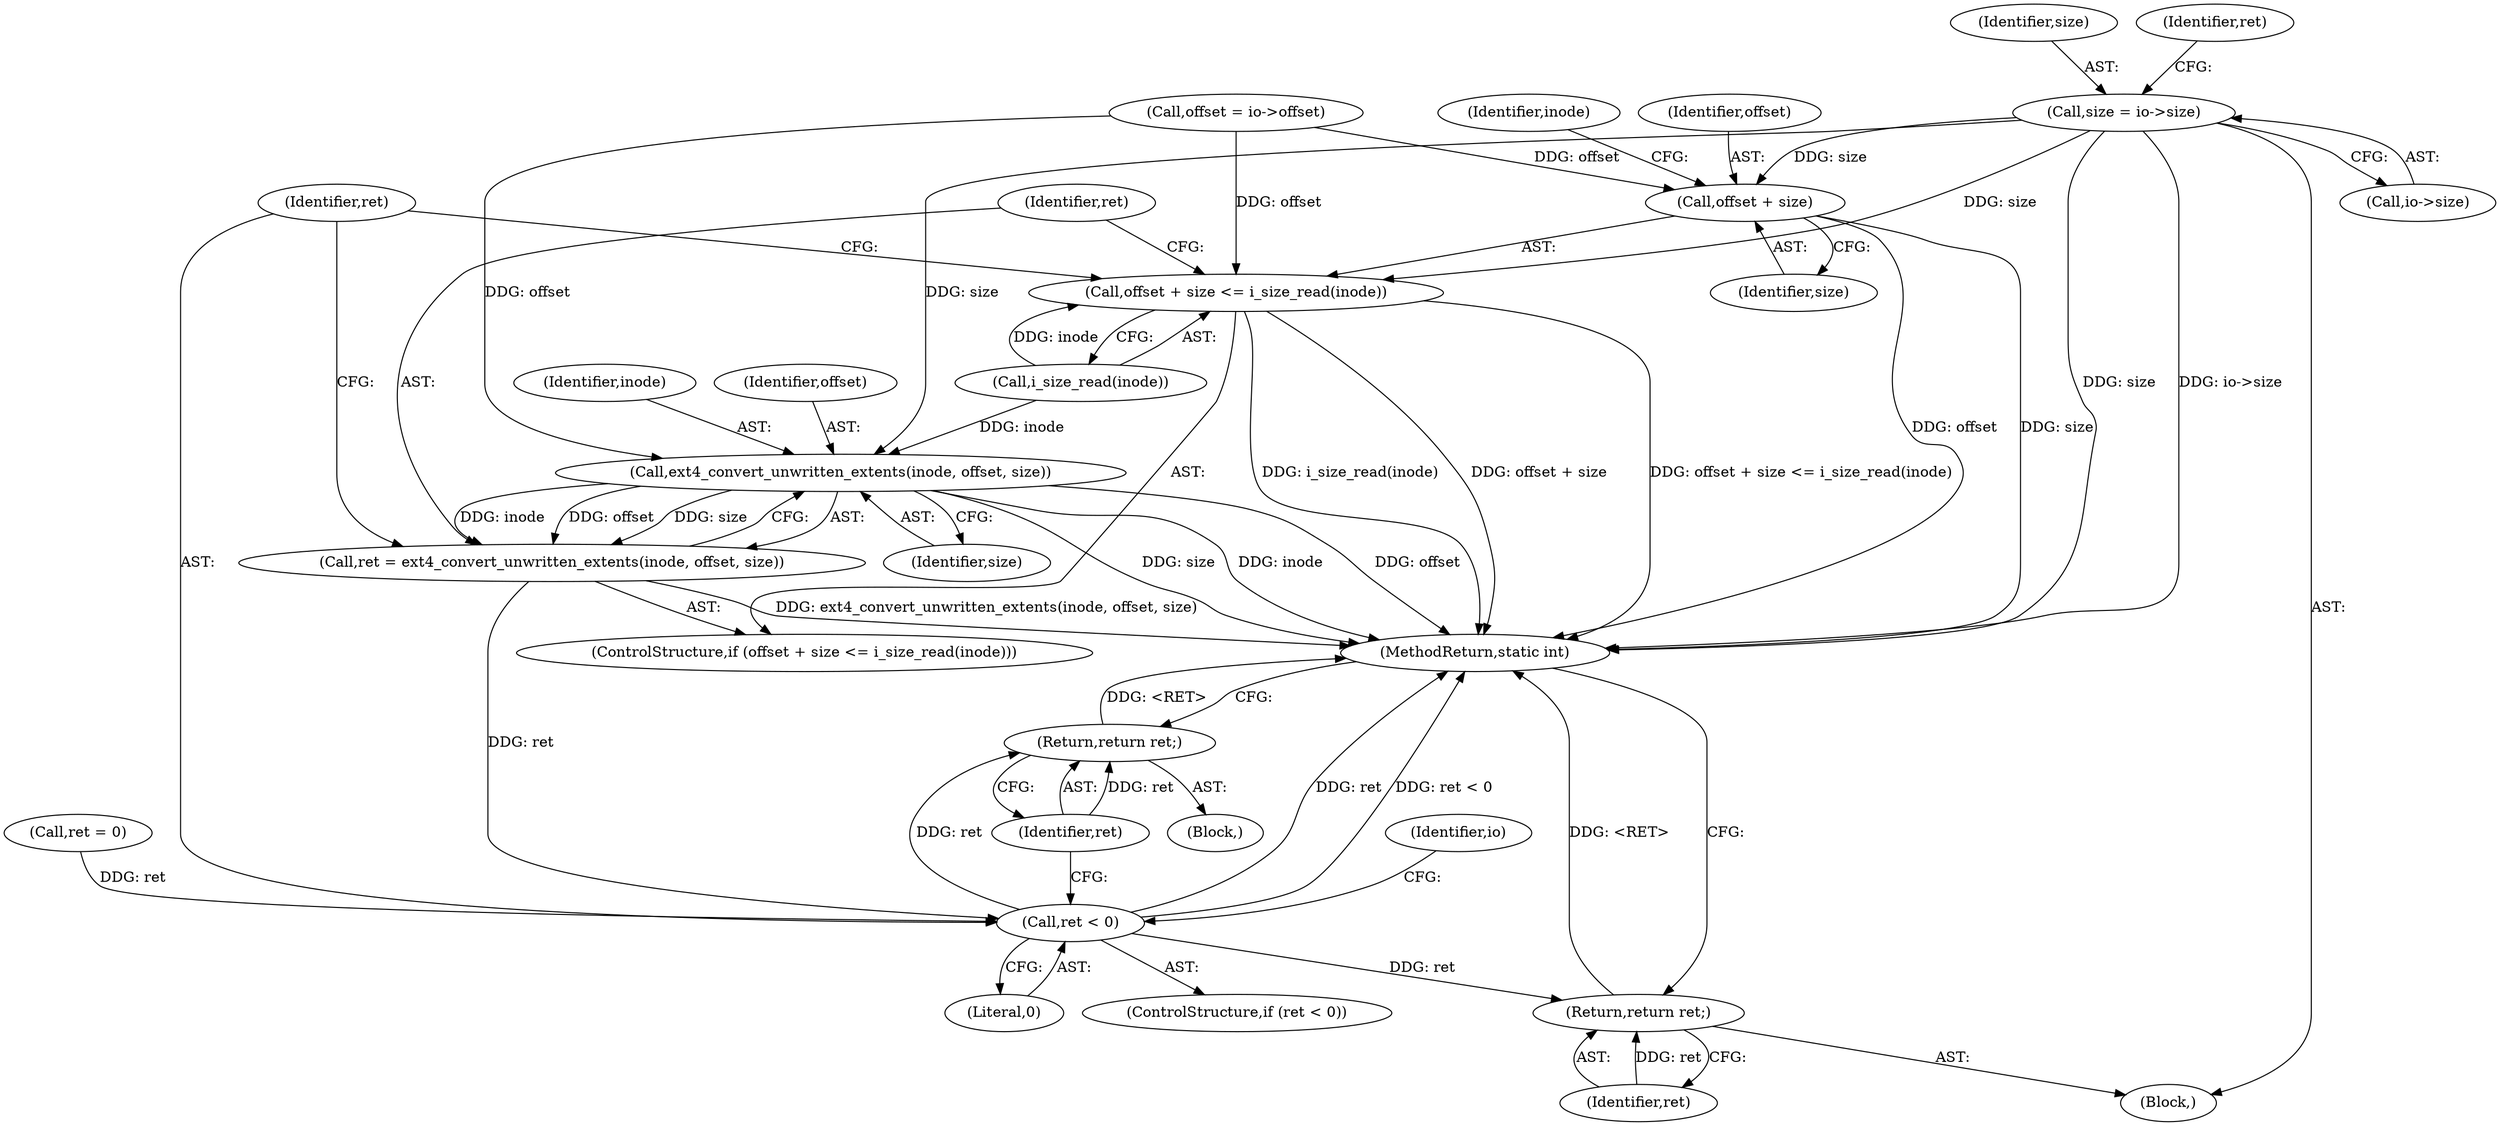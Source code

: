 digraph "1_linux_744692dc059845b2a3022119871846e74d4f6e11_4@pointer" {
"1000117" [label="(Call,size = io->size)"];
"1000159" [label="(Call,offset + size <= i_size_read(inode))"];
"1000160" [label="(Call,offset + size)"];
"1000167" [label="(Call,ext4_convert_unwritten_extents(inode, offset, size))"];
"1000165" [label="(Call,ret = ext4_convert_unwritten_extents(inode, offset, size))"];
"1000172" [label="(Call,ret < 0)"];
"1000176" [label="(Return,return ret;)"];
"1000183" [label="(Return,return ret;)"];
"1000118" [label="(Identifier,size)"];
"1000183" [label="(Return,return ret;)"];
"1000170" [label="(Identifier,size)"];
"1000175" [label="(Block,)"];
"1000111" [label="(Call,offset = io->offset)"];
"1000158" [label="(ControlStructure,if (offset + size <= i_size_read(inode)))"];
"1000119" [label="(Call,io->size)"];
"1000161" [label="(Identifier,offset)"];
"1000165" [label="(Call,ret = ext4_convert_unwritten_extents(inode, offset, size))"];
"1000163" [label="(Call,i_size_read(inode))"];
"1000169" [label="(Identifier,offset)"];
"1000160" [label="(Call,offset + size)"];
"1000159" [label="(Call,offset + size <= i_size_read(inode))"];
"1000162" [label="(Identifier,size)"];
"1000172" [label="(Call,ret < 0)"];
"1000167" [label="(Call,ext4_convert_unwritten_extents(inode, offset, size))"];
"1000103" [label="(Block,)"];
"1000180" [label="(Identifier,io)"];
"1000171" [label="(ControlStructure,if (ret < 0))"];
"1000173" [label="(Identifier,ret)"];
"1000117" [label="(Call,size = io->size)"];
"1000185" [label="(MethodReturn,static int)"];
"1000174" [label="(Literal,0)"];
"1000176" [label="(Return,return ret;)"];
"1000168" [label="(Identifier,inode)"];
"1000166" [label="(Identifier,ret)"];
"1000124" [label="(Identifier,ret)"];
"1000123" [label="(Call,ret = 0)"];
"1000184" [label="(Identifier,ret)"];
"1000177" [label="(Identifier,ret)"];
"1000164" [label="(Identifier,inode)"];
"1000117" -> "1000103"  [label="AST: "];
"1000117" -> "1000119"  [label="CFG: "];
"1000118" -> "1000117"  [label="AST: "];
"1000119" -> "1000117"  [label="AST: "];
"1000124" -> "1000117"  [label="CFG: "];
"1000117" -> "1000185"  [label="DDG: size"];
"1000117" -> "1000185"  [label="DDG: io->size"];
"1000117" -> "1000159"  [label="DDG: size"];
"1000117" -> "1000160"  [label="DDG: size"];
"1000117" -> "1000167"  [label="DDG: size"];
"1000159" -> "1000158"  [label="AST: "];
"1000159" -> "1000163"  [label="CFG: "];
"1000160" -> "1000159"  [label="AST: "];
"1000163" -> "1000159"  [label="AST: "];
"1000166" -> "1000159"  [label="CFG: "];
"1000173" -> "1000159"  [label="CFG: "];
"1000159" -> "1000185"  [label="DDG: offset + size"];
"1000159" -> "1000185"  [label="DDG: offset + size <= i_size_read(inode)"];
"1000159" -> "1000185"  [label="DDG: i_size_read(inode)"];
"1000111" -> "1000159"  [label="DDG: offset"];
"1000163" -> "1000159"  [label="DDG: inode"];
"1000160" -> "1000162"  [label="CFG: "];
"1000161" -> "1000160"  [label="AST: "];
"1000162" -> "1000160"  [label="AST: "];
"1000164" -> "1000160"  [label="CFG: "];
"1000160" -> "1000185"  [label="DDG: size"];
"1000160" -> "1000185"  [label="DDG: offset"];
"1000111" -> "1000160"  [label="DDG: offset"];
"1000167" -> "1000165"  [label="AST: "];
"1000167" -> "1000170"  [label="CFG: "];
"1000168" -> "1000167"  [label="AST: "];
"1000169" -> "1000167"  [label="AST: "];
"1000170" -> "1000167"  [label="AST: "];
"1000165" -> "1000167"  [label="CFG: "];
"1000167" -> "1000185"  [label="DDG: offset"];
"1000167" -> "1000185"  [label="DDG: size"];
"1000167" -> "1000185"  [label="DDG: inode"];
"1000167" -> "1000165"  [label="DDG: inode"];
"1000167" -> "1000165"  [label="DDG: offset"];
"1000167" -> "1000165"  [label="DDG: size"];
"1000163" -> "1000167"  [label="DDG: inode"];
"1000111" -> "1000167"  [label="DDG: offset"];
"1000165" -> "1000158"  [label="AST: "];
"1000166" -> "1000165"  [label="AST: "];
"1000173" -> "1000165"  [label="CFG: "];
"1000165" -> "1000185"  [label="DDG: ext4_convert_unwritten_extents(inode, offset, size)"];
"1000165" -> "1000172"  [label="DDG: ret"];
"1000172" -> "1000171"  [label="AST: "];
"1000172" -> "1000174"  [label="CFG: "];
"1000173" -> "1000172"  [label="AST: "];
"1000174" -> "1000172"  [label="AST: "];
"1000177" -> "1000172"  [label="CFG: "];
"1000180" -> "1000172"  [label="CFG: "];
"1000172" -> "1000185"  [label="DDG: ret < 0"];
"1000172" -> "1000185"  [label="DDG: ret"];
"1000123" -> "1000172"  [label="DDG: ret"];
"1000172" -> "1000176"  [label="DDG: ret"];
"1000172" -> "1000183"  [label="DDG: ret"];
"1000176" -> "1000175"  [label="AST: "];
"1000176" -> "1000177"  [label="CFG: "];
"1000177" -> "1000176"  [label="AST: "];
"1000185" -> "1000176"  [label="CFG: "];
"1000176" -> "1000185"  [label="DDG: <RET>"];
"1000177" -> "1000176"  [label="DDG: ret"];
"1000183" -> "1000103"  [label="AST: "];
"1000183" -> "1000184"  [label="CFG: "];
"1000184" -> "1000183"  [label="AST: "];
"1000185" -> "1000183"  [label="CFG: "];
"1000183" -> "1000185"  [label="DDG: <RET>"];
"1000184" -> "1000183"  [label="DDG: ret"];
}

